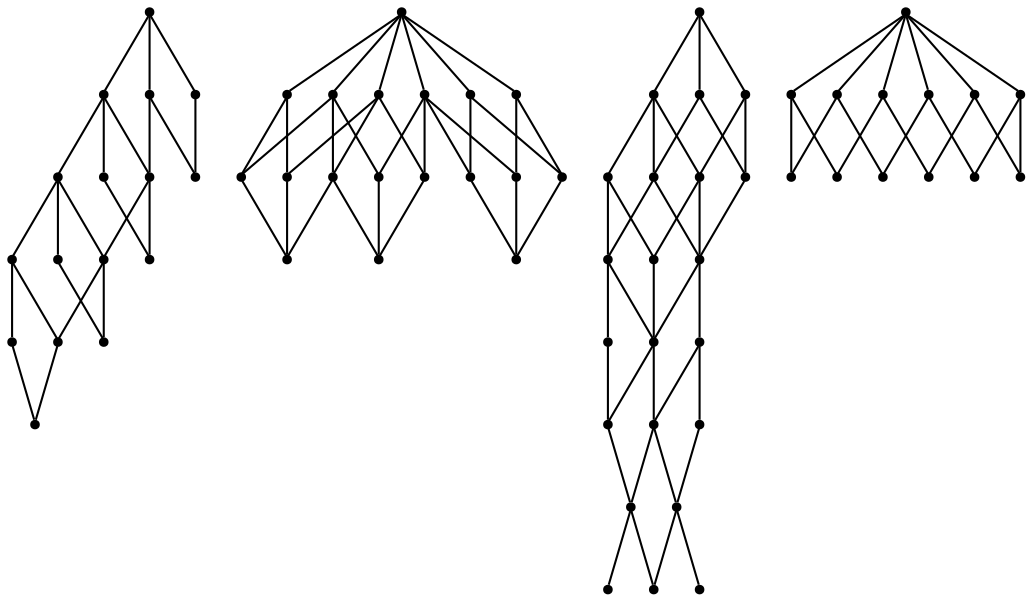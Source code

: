 graph {
  node [shape=point,comment="{\"directed\":false,\"doi\":\"10.1007/978-3-540-31843-9_19\",\"figure\":\"10 (3)\"}"]

  v0 [pos="1297.3152843386629,378.6857844550825"]
  v1 [pos="1325.592441860465,350.41182052685986"]
  v2 [pos="1269.0360283430232,406.9576502998091"]
  v3 [pos="1269.0360283430232,322.14103551302526"]
  v4 [pos="1269.0360283430232,491.7743286648807"]
  v5 [pos="1240.7599518531974,520.0451136787153"]
  v6 [pos="1269.0360283430232,576.5910070299524"]
  v7 [pos="1269.0360283430232,661.4076218167362"]
  v8 [pos="1212.4827943313953,350.41182052685986"]
  v9 [pos="1184.2036337209302,378.6857844550825"]
  v10 [pos="1155.9275254360466,322.14103551302526"]
  v11 [pos="1155.9275254360464,406.9576502998091"]
  v12 [pos="1155.9275254360466,491.7743286648807"]
  v13 [pos="1127.650367914244,520.0451136787153"]
  v14 [pos="1155.9275254360464,576.5910070299524"]
  v15 [pos="1155.9275254360464,661.4076218167362"]
  v16 [pos="1033.3922170239825,336.2774134834028"]
  v17 [pos="1033.3922170239825,251.460798696619"]
  v18 [pos="1033.3922170239825,421.0940918484745"]
  v19 [pos="1005.1130246184593,279.73263275220165"]
  v20 [pos="1005.1130246184593,364.5493429064172"]
  v21 [pos="1005.1130246184592,449.36602127148876"]
  v22 [pos="976.835867096657,251.460798696619"]
  v23 [pos="976.835867096657,336.2774134834028"]
  v24 [pos="976.8358670966569,421.0940918484745"]
  v25 [pos="948.5597747093025,279.73263275220165"]
  v26 [pos="948.5597747093025,364.5493429064172"]
  v27 [pos="920.28056640625,392.8201279202518"]
  v28 [pos="948.5597747093024,449.36602127148876"]
  v29 [pos="892.0034247819767,364.5493429064172"]
  v30 [pos="892.0034247819767,449.36602127148876"]
  v31 [pos="920.28056640625,477.6368062853234"]
  v32 [pos="926.1722860646803,604.8628728746789"]
  v33 [pos="954.4494117914245,576.5910070299524"]
  v34 [pos="863.7262831577034,392.8201279202518"]
  v35 [pos="863.7262831577035,477.6368062853235"]
  v36 [pos="897.895144440407,633.1357559720096"]
  v37 [pos="869.6169853742732,661.4076218167362"]
  v38 [pos="813.0627021257267,576.5910070299524"]
  v39 [pos="841.339827852471,548.319077606938"]
  v40 [pos="784.7845271620639,604.8628728746789"]
  v41 [pos="1067.5600290697673,604.8628728746789"]
  v42 [pos="756.5073855377907,491.77432866488067"]
  v43 [pos="756.5073855377907,633.1357559720096"]
  v44 [pos="751.7940066315407,317.4284856676477"]
  v45 [pos="780.071164153343,289.15661982292113"]
  v46 [pos="751.7940066315407,232.61180730257604"]
  v47 [pos="728.2302439135174,520.0451136787153"]
  v48 [pos="728.2302439135175,661.4076218167362"]
  v49 [pos="695.2387059411337,289.15661982292113"]
  v50 [pos="610.4062477289244,289.15661982292113"]
  v51 [pos="671.6749432231104,576.5910070299524"]
  v52 [pos="666.9615643168604,232.61180730257604"]
  v53 [pos="638.6844226925872,260.8837049364465"]
  v54 [pos="666.9615643168604,317.4284856676477"]
  v55 [pos="666.9615643168604,402.2451640327193"]
  v56 [pos="638.6844226925872,345.70035151237425"]
  v57 [pos="582.1291220021802,317.4284856676477"]
  v58 [pos="638.6844226925872,430.51696629915807"]
  v59 [pos="582.1291220021802,402.2451640327193"]
  v60 [pos="643.3977857013081,604.8628728746789"]
  v61 [pos="615.1185932957849,491.7743286648807"]
  v62 [pos="615.1185932957849,633.1357559720096"]
  v63 [pos="586.8424850109011,520.0451136787153"]
  v64 [pos="586.8424850109011,661.4076218167362"]
  v65 [pos="473.7329169694767,491.77432866488067"]
  v66 [pos="473.7329169694767,633.1357559720096"]
  v67 [pos="445.45369276889534,520.0451136787153"]
  v68 [pos="445.45369276889534,661.4076218167362"]

  v0 -- v1 [id="-1",pos="1297.3152843386629,378.6857844550825 1325.592441860465,350.41182052685986 1325.592441860465,350.41182052685986 1325.592441860465,350.41182052685986"]
  v68 -- v66 [id="-2",pos="445.45369276889534,661.4076218167362 473.7329169694767,633.1357559720096 473.7329169694767,633.1357559720096 473.7329169694767,633.1357559720096"]
  v68 -- v64 [id="-3",pos="445.45369276889534,661.4076218167362 586.8424850109011,661.4076218167362 586.8424850109011,661.4076218167362 586.8424850109011,661.4076218167362"]
  v67 -- v68 [id="-4",pos="445.45369276889534,520.0451136787153 445.45369276889534,661.4076218167362 445.45369276889534,661.4076218167362 445.45369276889534,661.4076218167362"]
  v67 -- v65 [id="-5",pos="445.45369276889534,520.0451136787153 473.7329169694767,491.77432866488067 473.7329169694767,491.77432866488067 473.7329169694767,491.77432866488067"]
  v67 -- v63 [id="-6",pos="445.45369276889534,520.0451136787153 586.8424850109011,520.0451136787153 586.8424850109011,520.0451136787153 586.8424850109011,520.0451136787153"]
  v66 -- v62 [id="-7",pos="473.7329169694767,633.1357559720096 615.1185932957849,633.1357559720096 615.1185932957849,633.1357559720096 615.1185932957849,633.1357559720096"]
  v65 -- v61 [id="-8",pos="473.7329169694767,491.77432866488067 615.1185932957849,491.7743286648807 615.1185932957849,491.7743286648807 615.1185932957849,491.7743286648807"]
  v65 -- v66 [id="-9",pos="473.7329169694767,491.77432866488067 473.7329169694767,633.1357559720096 473.7329169694767,633.1357559720096 473.7329169694767,633.1357559720096"]
  v57 -- v59 [id="-10",pos="582.1291220021802,317.4284856676477 582.1291220021802,402.2451640327193 582.1291220021802,402.2451640327193 582.1291220021802,402.2451640327193"]
  v57 -- v50 [id="-11",pos="582.1291220021802,317.4284856676477 610.4062477289244,289.15661982292113 610.4062477289244,289.15661982292113 610.4062477289244,289.15661982292113"]
  v64 -- v62 [id="-12",pos="586.8424850109011,661.4076218167362 615.1185932957849,633.1357559720096 615.1185932957849,633.1357559720096 615.1185932957849,633.1357559720096"]
  v64 -- v48 [id="-13",pos="586.8424850109011,661.4076218167362 728.2302439135175,661.4076218167362 728.2302439135175,661.4076218167362 728.2302439135175,661.4076218167362"]
  v63 -- v61 [id="-14",pos="586.8424850109011,520.0451136787153 615.1185932957849,491.7743286648807 615.1185932957849,491.7743286648807 615.1185932957849,491.7743286648807"]
  v63 -- v64 [id="-15",pos="586.8424850109011,520.0451136787153 586.8424850109011,661.4076218167362 586.8424850109011,661.4076218167362 586.8424850109011,661.4076218167362"]
  v63 -- v47 [id="-16",pos="586.8424850109011,520.0451136787153 728.2302439135174,520.0451136787153 728.2302439135174,520.0451136787153 728.2302439135174,520.0451136787153"]
  v62 -- v43 [id="-17",pos="615.1185932957849,633.1357559720096 756.5073855377907,633.1357559720096 756.5073855377907,633.1357559720096 756.5073855377907,633.1357559720096"]
  v62 -- v60 [id="-18",pos="615.1185932957849,633.1357559720096 643.3977857013081,604.8628728746789 643.3977857013081,604.8628728746789 643.3977857013081,604.8628728746789"]
  v61 -- v62 [id="-19",pos="615.1185932957849,491.7743286648807 615.1185932957849,633.1357559720096 615.1185932957849,633.1357559720096 615.1185932957849,633.1357559720096"]
  v61 -- v42 [id="-20",pos="615.1185932957849,491.7743286648807 756.5073855377907,491.77432866488067 756.5073855377907,491.77432866488067 756.5073855377907,491.77432866488067"]
  v56 -- v58 [id="-21",pos="638.6844226925872,345.70035151237425 638.6844226925872,430.51696629915807 638.6844226925872,430.51696629915807 638.6844226925872,430.51696629915807"]
  v56 -- v53 [id="-22",pos="638.6844226925872,345.70035151237425 638.6844226925872,260.8837049364465 638.6844226925872,260.8837049364465 638.6844226925872,260.8837049364465"]
  v60 -- v40 [id="-23",pos="643.3977857013081,604.8628728746789 784.7845271620639,604.8628728746789 784.7845271620639,604.8628728746789 784.7845271620639,604.8628728746789"]
  v60 -- v51 [id="-24",pos="643.3977857013081,604.8628728746789 671.6749432231104,576.5910070299524 671.6749432231104,576.5910070299524 671.6749432231104,576.5910070299524"]
  v55 -- v59 [id="-25",pos="666.9615643168604,402.2451640327193 582.1291220021802,402.2451640327193 582.1291220021802,402.2451640327193 582.1291220021802,402.2451640327193"]
  v55 -- v58 [id="-26",pos="666.9615643168604,402.2451640327193 638.6844226925872,430.51696629915807 638.6844226925872,430.51696629915807 638.6844226925872,430.51696629915807"]
  v54 -- v57 [id="-27",pos="666.9615643168604,317.4284856676477 582.1291220021802,317.4284856676477 582.1291220021802,317.4284856676477 582.1291220021802,317.4284856676477"]
  v54 -- v56 [id="-28",pos="666.9615643168604,317.4284856676477 638.6844226925872,345.70035151237425 638.6844226925872,345.70035151237425 638.6844226925872,345.70035151237425"]
  v54 -- v52 [id="-29",pos="666.9615643168604,317.4284856676477 666.9615643168604,232.61180730257604 666.9615643168604,232.61180730257604 666.9615643168604,232.61180730257604"]
  v54 -- v49 [id="-30",pos="666.9615643168604,317.4284856676477 695.2387059411337,289.15661982292113 695.2387059411337,289.15661982292113 695.2387059411337,289.15661982292113"]
  v54 -- v44 [id="-31",pos="666.9615643168604,317.4284856676477 751.7940066315407,317.4284856676477 751.7940066315407,317.4284856676477 751.7940066315407,317.4284856676477"]
  v54 -- v55 [id="-32",pos="666.9615643168604,317.4284856676477 666.9615643168604,402.2451640327193 666.9615643168604,402.2451640327193 666.9615643168604,402.2451640327193"]
  v52 -- v53 [id="-33",pos="666.9615643168604,232.61180730257604 638.6844226925872,260.8837049364465 638.6844226925872,260.8837049364465 638.6844226925872,260.8837049364465"]
  v52 -- v46 [id="-34",pos="666.9615643168604,232.61180730257604 751.7940066315407,232.61180730257604 751.7940066315407,232.61180730257604 751.7940066315407,232.61180730257604"]
  v51 -- v38 [id="-35",pos="671.6749432231104,576.5910070299524 813.0627021257267,576.5910070299524 813.0627021257267,576.5910070299524 813.0627021257267,576.5910070299524"]
  v49 -- v45 [id="-36",pos="695.2387059411337,289.15661982292113 780.071164153343,289.15661982292113 780.071164153343,289.15661982292113 780.071164153343,289.15661982292113"]
  v49 -- v50 [id="-37",pos="695.2387059411337,289.15661982292113 610.4062477289244,289.15661982292113 610.4062477289244,289.15661982292113 610.4062477289244,289.15661982292113"]
  v48 -- v43 [id="-38",pos="728.2302439135175,661.4076218167362 756.5073855377907,633.1357559720096 756.5073855377907,633.1357559720096 756.5073855377907,633.1357559720096"]
  v48 -- v37 [id="-39",pos="728.2302439135175,661.4076218167362 869.6169853742732,661.4076218167362 869.6169853742732,661.4076218167362 869.6169853742732,661.4076218167362"]
  v47 -- v42 [id="-40",pos="728.2302439135174,520.0451136787153 756.5073855377907,491.77432866488067 756.5073855377907,491.77432866488067 756.5073855377907,491.77432866488067"]
  v47 -- v48 [id="-41",pos="728.2302439135174,520.0451136787153 728.2302439135175,661.4076218167362 728.2302439135175,661.4076218167362 728.2302439135175,661.4076218167362"]
  v44 -- v46 [id="-42",pos="751.7940066315407,317.4284856676477 751.7940066315407,232.61180730257604 751.7940066315407,232.61180730257604 751.7940066315407,232.61180730257604"]
  v44 -- v45 [id="-43",pos="751.7940066315407,317.4284856676477 780.071164153343,289.15661982292113 780.071164153343,289.15661982292113 780.071164153343,289.15661982292113"]
  v43 -- v36 [id="-44",pos="756.5073855377907,633.1357559720096 897.895144440407,633.1357559720096 897.895144440407,633.1357559720096 897.895144440407,633.1357559720096"]
  v43 -- v40 [id="-45",pos="756.5073855377907,633.1357559720096 784.7845271620639,604.8628728746789 784.7845271620639,604.8628728746789 784.7845271620639,604.8628728746789"]
  v42 -- v43 [id="-46",pos="756.5073855377907,491.77432866488067 756.5073855377907,633.1357559720096 756.5073855377907,633.1357559720096 756.5073855377907,633.1357559720096"]
  v40 -- v32 [id="-47",pos="784.7845271620639,604.8628728746789 926.1722860646803,604.8628728746789 926.1722860646803,604.8628728746789 926.1722860646803,604.8628728746789"]
  v32 -- v41 [id="-48",pos="926.1722860646803,604.8628728746789 1067.5600290697673,604.8628728746789 1067.5600290697673,604.8628728746789 1067.5600290697673,604.8628728746789"]
  v40 -- v38 [id="-49",pos="784.7845271620639,604.8628728746789 813.0627021257267,576.5910070299524 813.0627021257267,576.5910070299524 813.0627021257267,576.5910070299524"]
  v38 -- v33 [id="-50",pos="813.0627021257267,576.5910070299524 954.4494117914245,576.5910070299524 954.4494117914245,576.5910070299524 954.4494117914245,576.5910070299524"]
  v38 -- v39 [id="-51",pos="813.0627021257267,576.5910070299524 841.339827852471,548.319077606938 841.339827852471,548.319077606938 841.339827852471,548.319077606938"]
  v34 -- v35 [id="-52",pos="863.7262831577034,392.8201279202518 863.7262831577035,477.6368062853235 863.7262831577035,477.6368062853235 863.7262831577035,477.6368062853235"]
  v37 -- v36 [id="-53",pos="869.6169853742732,661.4076218167362 897.895144440407,633.1357559720096 897.895144440407,633.1357559720096 897.895144440407,633.1357559720096"]
  v30 -- v35 [id="-54",pos="892.0034247819767,449.36602127148876 863.7262831577035,477.6368062853235 863.7262831577035,477.6368062853235 863.7262831577035,477.6368062853235"]
  v29 -- v34 [id="-55",pos="892.0034247819767,364.5493429064172 863.7262831577034,392.8201279202518 863.7262831577034,392.8201279202518 863.7262831577034,392.8201279202518"]
  v29 -- v30 [id="-56",pos="892.0034247819767,364.5493429064172 892.0034247819767,449.36602127148876 892.0034247819767,449.36602127148876 892.0034247819767,449.36602127148876"]
  v36 -- v32 [id="-57",pos="897.895144440407,633.1357559720096 926.1722860646803,604.8628728746789 926.1722860646803,604.8628728746789 926.1722860646803,604.8628728746789"]
  v31 -- v35 [id="-58",pos="920.28056640625,477.6368062853234 863.7262831577035,477.6368062853235 863.7262831577035,477.6368062853235 863.7262831577035,477.6368062853235"]
  v27 -- v34 [id="-59",pos="920.28056640625,392.8201279202518 863.7262831577034,392.8201279202518 863.7262831577034,392.8201279202518 863.7262831577034,392.8201279202518"]
  v27 -- v31 [id="-60",pos="920.28056640625,392.8201279202518 920.28056640625,477.6368062853234 920.28056640625,477.6368062853234 920.28056640625,477.6368062853234"]
  v32 -- v33 [id="-61",pos="926.1722860646803,604.8628728746789 954.4494117914245,576.5910070299524 954.4494117914245,576.5910070299524 954.4494117914245,576.5910070299524"]
  v28 -- v31 [id="-62",pos="948.5597747093024,449.36602127148876 920.28056640625,477.6368062853234 920.28056640625,477.6368062853234 920.28056640625,477.6368062853234"]
  v28 -- v21 [id="-63",pos="948.5597747093024,449.36602127148876 1005.1130246184592,449.36602127148876 1005.1130246184592,449.36602127148876 1005.1130246184592,449.36602127148876"]
  v28 -- v24 [id="-64",pos="948.5597747093024,449.36602127148876 976.8358670966569,421.0940918484745 976.8358670966569,421.0940918484745 976.8358670966569,421.0940918484745"]
  v28 -- v30 [id="-65",pos="948.5597747093024,449.36602127148876 892.0034247819767,449.36602127148876 892.0034247819767,449.36602127148876 892.0034247819767,449.36602127148876"]
  v26 -- v29 [id="-66",pos="948.5597747093025,364.5493429064172 892.0034247819767,364.5493429064172 892.0034247819767,364.5493429064172 892.0034247819767,364.5493429064172"]
  v26 -- v20 [id="-67",pos="948.5597747093025,364.5493429064172 1005.1130246184593,364.5493429064172 1005.1130246184593,364.5493429064172 1005.1130246184593,364.5493429064172"]
  v26 -- v28 [id="-68",pos="948.5597747093025,364.5493429064172 948.5597747093024,449.36602127148876 948.5597747093024,449.36602127148876 948.5597747093024,449.36602127148876"]
  v26 -- v27 [id="-69",pos="948.5597747093025,364.5493429064172 920.28056640625,392.8201279202518 920.28056640625,392.8201279202518 920.28056640625,392.8201279202518"]
  v26 -- v25 [id="-70",pos="948.5597747093025,364.5493429064172 948.5597747093025,279.73263275220165 948.5597747093025,279.73263275220165 948.5597747093025,279.73263275220165"]
  v26 -- v23 [id="-71",pos="948.5597747093025,364.5493429064172 976.835867096657,336.2774134834028 976.835867096657,336.2774134834028 976.835867096657,336.2774134834028"]
  v25 -- v22 [id="-72",pos="948.5597747093025,279.73263275220165 976.835867096657,251.460798696619 976.835867096657,251.460798696619 976.835867096657,251.460798696619"]
  v25 -- v19 [id="-73",pos="948.5597747093025,279.73263275220165 1005.1130246184593,279.73263275220165 1005.1130246184593,279.73263275220165 1005.1130246184593,279.73263275220165"]
  v24 -- v18 [id="-74",pos="976.8358670966569,421.0940918484745 1033.3922170239825,421.0940918484745 1033.3922170239825,421.0940918484745 1033.3922170239825,421.0940918484745"]
  v23 -- v22 [id="-75",pos="976.835867096657,336.2774134834028 976.835867096657,251.460798696619 976.835867096657,251.460798696619 976.835867096657,251.460798696619"]
  v23 -- v24 [id="-76",pos="976.835867096657,336.2774134834028 976.8358670966569,421.0940918484745 976.8358670966569,421.0940918484745 976.8358670966569,421.0940918484745"]
  v23 -- v16 [id="-77",pos="976.835867096657,336.2774134834028 1033.3922170239825,336.2774134834028 1033.3922170239825,336.2774134834028 1033.3922170239825,336.2774134834028"]
  v22 -- v17 [id="-78",pos="976.835867096657,251.460798696619 1033.3922170239825,251.460798696619 1033.3922170239825,251.460798696619 1033.3922170239825,251.460798696619"]
  v21 -- v18 [id="-79",pos="1005.1130246184592,449.36602127148876 1033.3922170239825,421.0940918484745 1033.3922170239825,421.0940918484745 1033.3922170239825,421.0940918484745"]
  v20 -- v21 [id="-80",pos="1005.1130246184593,364.5493429064172 1005.1130246184592,449.36602127148876 1005.1130246184592,449.36602127148876 1005.1130246184592,449.36602127148876"]
  v20 -- v19 [id="-81",pos="1005.1130246184593,364.5493429064172 1005.1130246184593,279.73263275220165 1005.1130246184593,279.73263275220165 1005.1130246184593,279.73263275220165"]
  v20 -- v16 [id="-82",pos="1005.1130246184593,364.5493429064172 1033.3922170239825,336.2774134834028 1033.3922170239825,336.2774134834028 1033.3922170239825,336.2774134834028"]
  v19 -- v17 [id="-83",pos="1005.1130246184593,279.73263275220165 1033.3922170239825,251.460798696619 1033.3922170239825,251.460798696619 1033.3922170239825,251.460798696619"]
  v16 -- v18 [id="-84",pos="1033.3922170239825,336.2774134834028 1033.3922170239825,421.0940918484745 1033.3922170239825,421.0940918484745 1033.3922170239825,421.0940918484745"]
  v16 -- v17 [id="-85",pos="1033.3922170239825,336.2774134834028 1033.3922170239825,251.460798696619 1033.3922170239825,251.460798696619 1033.3922170239825,251.460798696619"]
  v13 -- v5 [id="-86",pos="1127.650367914244,520.0451136787153 1240.7599518531974,520.0451136787153 1240.7599518531974,520.0451136787153 1240.7599518531974,520.0451136787153"]
  v15 -- v7 [id="-87",pos="1155.9275254360464,661.4076218167362 1269.0360283430232,661.4076218167362 1269.0360283430232,661.4076218167362 1269.0360283430232,661.4076218167362"]
  v14 -- v12 [id="-88",pos="1155.9275254360464,576.5910070299524 1155.9275254360466,491.7743286648807 1155.9275254360466,491.7743286648807 1155.9275254360466,491.7743286648807"]
  v14 -- v15 [id="-89",pos="1155.9275254360464,576.5910070299524 1155.9275254360464,661.4076218167362 1155.9275254360464,661.4076218167362 1155.9275254360464,661.4076218167362"]
  v14 -- v6 [id="-90",pos="1155.9275254360464,576.5910070299524 1269.0360283430232,576.5910070299524 1269.0360283430232,576.5910070299524 1269.0360283430232,576.5910070299524"]
  v12 -- v13 [id="-91",pos="1155.9275254360466,491.7743286648807 1127.650367914244,520.0451136787153 1127.650367914244,520.0451136787153 1127.650367914244,520.0451136787153"]
  v12 -- v4 [id="-92",pos="1155.9275254360466,491.7743286648807 1269.0360283430232,491.7743286648807 1269.0360283430232,491.7743286648807 1269.0360283430232,491.7743286648807"]
  v12 -- v11 [id="-93",pos="1155.9275254360466,491.7743286648807 1155.9275254360464,406.9576502998091 1155.9275254360464,406.9576502998091 1155.9275254360464,406.9576502998091"]
  v11 -- v2 [id="-94",pos="1155.9275254360464,406.9576502998091 1269.0360283430232,406.9576502998091 1269.0360283430232,406.9576502998091 1269.0360283430232,406.9576502998091"]
  v11 -- v10 [id="-95",pos="1155.9275254360464,406.9576502998091 1155.9275254360466,322.14103551302526 1155.9275254360466,322.14103551302526 1155.9275254360466,322.14103551302526"]
  v11 -- v9 [id="-96",pos="1155.9275254360464,406.9576502998091 1184.2036337209302,378.6857844550825 1184.2036337209302,378.6857844550825 1184.2036337209302,378.6857844550825"]
  v10 -- v3 [id="-97",pos="1155.9275254360466,322.14103551302526 1269.0360283430232,322.14103551302526 1269.0360283430232,322.14103551302526 1269.0360283430232,322.14103551302526"]
  v9 -- v8 [id="-98",pos="1184.2036337209302,378.6857844550825 1212.4827943313953,350.41182052685986 1212.4827943313953,350.41182052685986 1212.4827943313953,350.41182052685986"]
  v9 -- v0 [id="-99",pos="1184.2036337209302,378.6857844550825 1297.3152843386629,378.6857844550825 1297.3152843386629,378.6857844550825 1297.3152843386629,378.6857844550825"]
  v8 -- v1 [id="-100",pos="1212.4827943313953,350.41182052685986 1325.592441860465,350.41182052685986 1325.592441860465,350.41182052685986 1325.592441860465,350.41182052685986"]
  v6 -- v7 [id="-101",pos="1269.0360283430232,576.5910070299524 1269.0360283430232,661.4076218167362 1269.0360283430232,661.4076218167362 1269.0360283430232,661.4076218167362"]
  v6 -- v4 [id="-102",pos="1269.0360283430232,576.5910070299524 1269.0360283430232,491.7743286648807 1269.0360283430232,491.7743286648807 1269.0360283430232,491.7743286648807"]
  v4 -- v2 [id="-103",pos="1269.0360283430232,491.7743286648807 1269.0360283430232,406.9576502998091 1269.0360283430232,406.9576502998091 1269.0360283430232,406.9576502998091"]
  v4 -- v5 [id="-104",pos="1269.0360283430232,491.7743286648807 1240.7599518531974,520.0451136787153 1240.7599518531974,520.0451136787153 1240.7599518531974,520.0451136787153"]
  v2 -- v3 [id="-105",pos="1269.0360283430232,406.9576502998091 1269.0360283430232,322.14103551302526 1269.0360283430232,322.14103551302526 1269.0360283430232,322.14103551302526"]
  v2 -- v0 [id="-106",pos="1269.0360283430232,406.9576502998091 1297.3152843386629,378.6857844550825 1297.3152843386629,378.6857844550825 1297.3152843386629,378.6857844550825"]
}